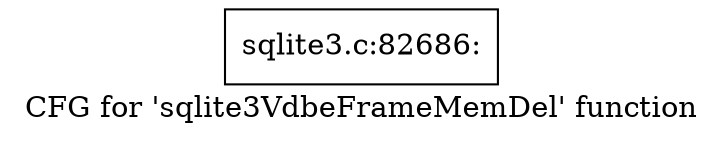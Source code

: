 digraph "CFG for 'sqlite3VdbeFrameMemDel' function" {
	label="CFG for 'sqlite3VdbeFrameMemDel' function";

	Node0x55c0f84963c0 [shape=record,label="{sqlite3.c:82686:}"];
}
